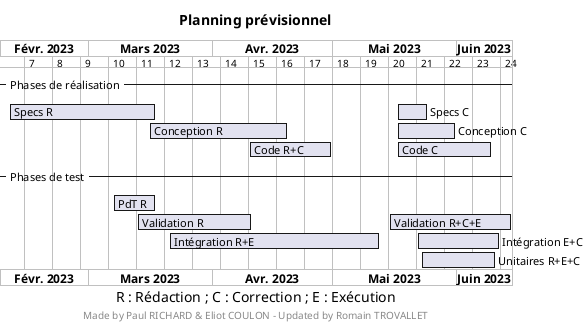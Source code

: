 @startgantt
title Planning prévisionnel
language fr

project starts 2023-02-07
printscale weekly

-- Phases de réalisation--

[Specs R] starts 2023-02-09 and ends 2023-03-17
[Specs C] starts 2023-05-17 and ends 2023-05-24
[Specs C] displays on same row as [Specs R]

[Conception R] starts 2023-03-16 and ends 2023-04-19
[Conception C] starts 2023-05-17 and ends 2023-05-31
[Conception C] displays on same row as [Conception R]

[Code R+C] starts 2023-04-10 and ends 2023-04-30
[Code C] starts 2023-05-17 and ends 2023-06-9
[Code C] displays on same row as [Code R+C]

-- Phases de test --

[PdT R] starts 2023-03-07 and ends 2023-03-17

[Validation R] starts 2023-03-13 and ends 2023-04-10
[Validation R+C+E] starts 2023-05-15 and ends 2023-06-14
[Validation R+C+E] displays on same row as [Validation R]

[Intégration R+E] starts 2023-03-21 and ends 2023-05-12
[Intégration E+C] starts 2023-05-22 and ends 2023-06-11
[Intégration R+E] displays on same row as [Intégration E+C]

[Unitaires R+E+C] starts 2023-05-23 and ends 2023-06-10

center footer
Made by Paul RICHARD & Eliot COULON - Updated by Romain TROVALLET
end footer

caption R : Rédaction ; C : Correction ; E : Exécution

@endgantt